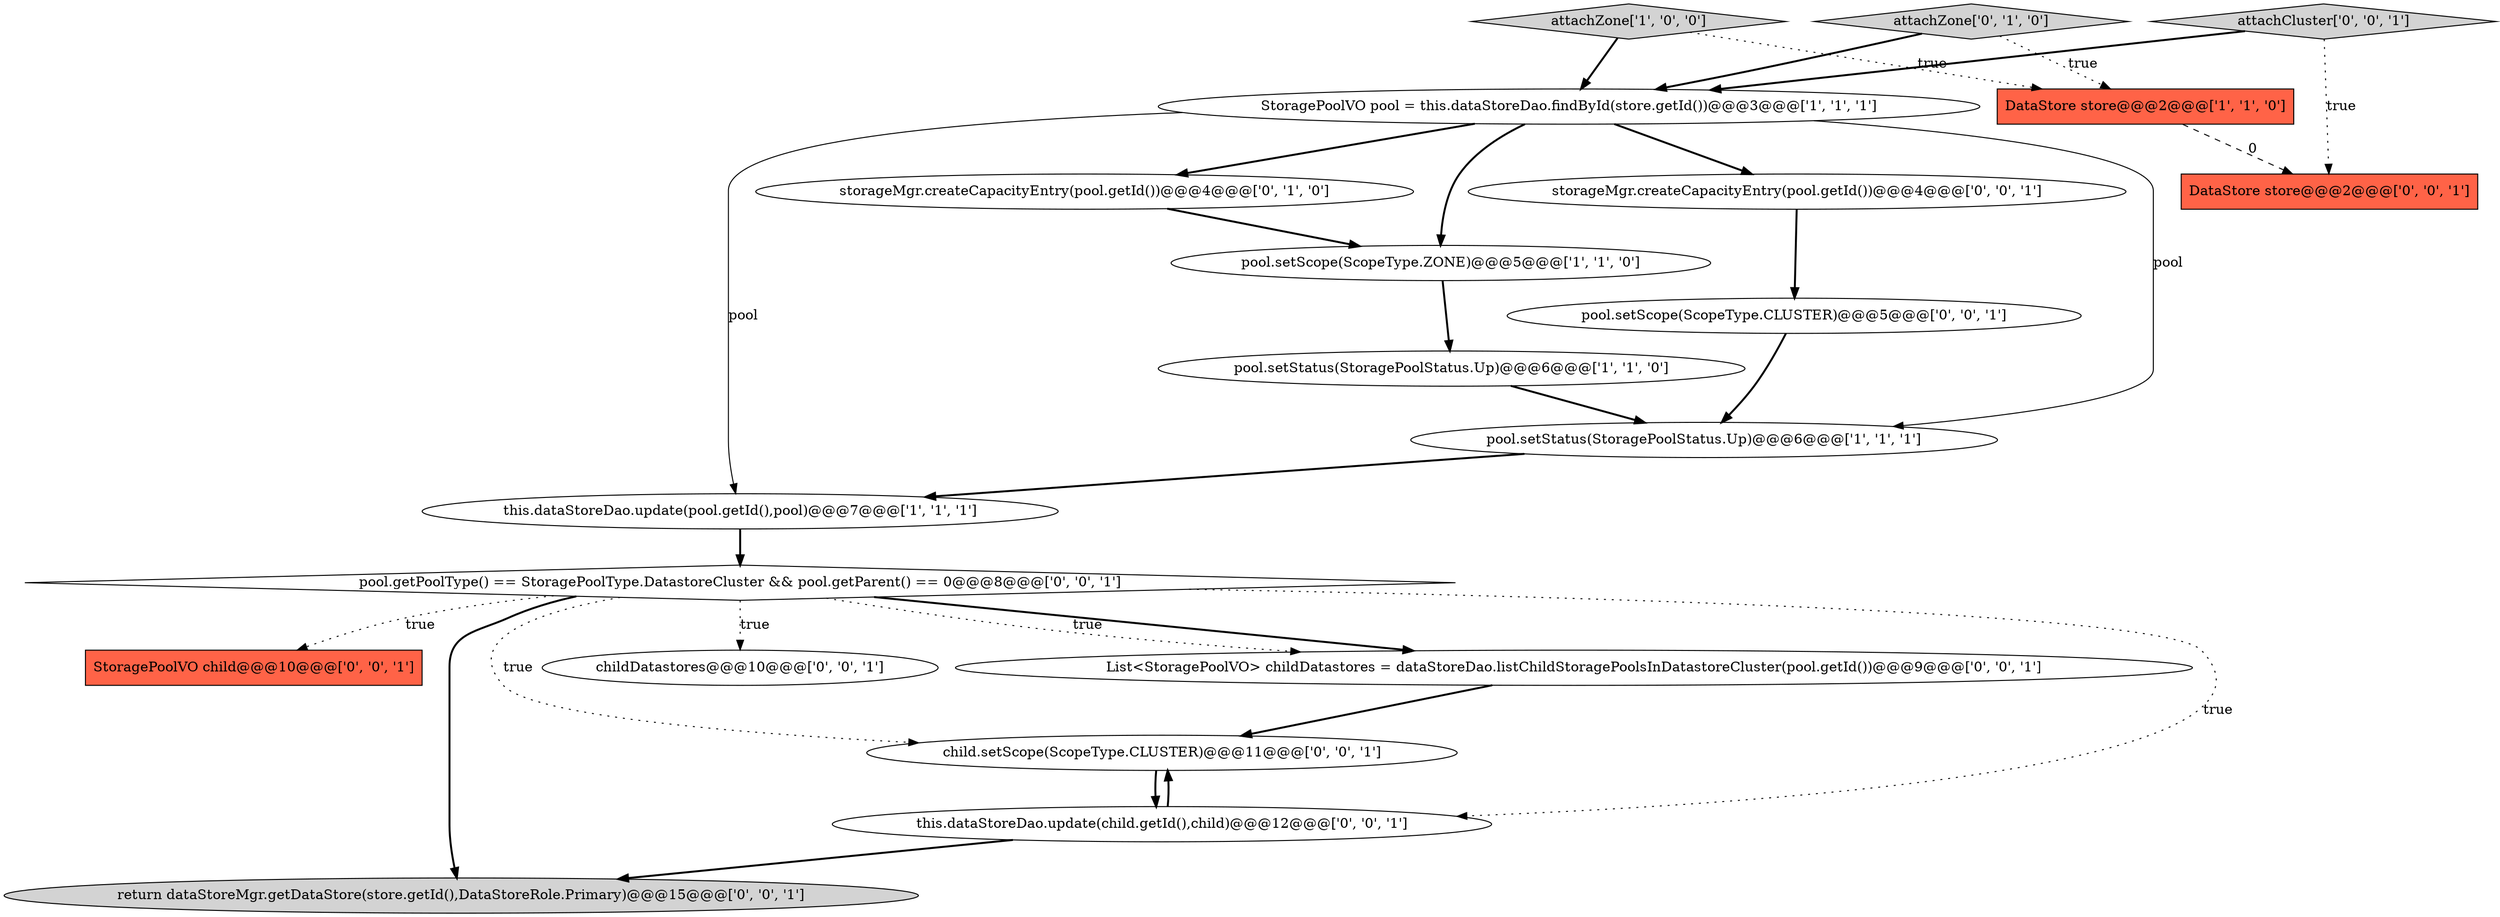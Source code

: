 digraph {
2 [style = filled, label = "this.dataStoreDao.update(pool.getId(),pool)@@@7@@@['1', '1', '1']", fillcolor = white, shape = ellipse image = "AAA0AAABBB1BBB"];
7 [style = filled, label = "attachZone['0', '1', '0']", fillcolor = lightgray, shape = diamond image = "AAA0AAABBB2BBB"];
16 [style = filled, label = "DataStore store@@@2@@@['0', '0', '1']", fillcolor = tomato, shape = box image = "AAA0AAABBB3BBB"];
6 [style = filled, label = "attachZone['1', '0', '0']", fillcolor = lightgray, shape = diamond image = "AAA0AAABBB1BBB"];
18 [style = filled, label = "StoragePoolVO child@@@10@@@['0', '0', '1']", fillcolor = tomato, shape = box image = "AAA0AAABBB3BBB"];
10 [style = filled, label = "pool.setScope(ScopeType.CLUSTER)@@@5@@@['0', '0', '1']", fillcolor = white, shape = ellipse image = "AAA0AAABBB3BBB"];
19 [style = filled, label = "List<StoragePoolVO> childDatastores = dataStoreDao.listChildStoragePoolsInDatastoreCluster(pool.getId())@@@9@@@['0', '0', '1']", fillcolor = white, shape = ellipse image = "AAA0AAABBB3BBB"];
14 [style = filled, label = "return dataStoreMgr.getDataStore(store.getId(),DataStoreRole.Primary)@@@15@@@['0', '0', '1']", fillcolor = lightgray, shape = ellipse image = "AAA0AAABBB3BBB"];
9 [style = filled, label = "attachCluster['0', '0', '1']", fillcolor = lightgray, shape = diamond image = "AAA0AAABBB3BBB"];
5 [style = filled, label = "pool.setStatus(StoragePoolStatus.Up)@@@6@@@['1', '1', '1']", fillcolor = white, shape = ellipse image = "AAA0AAABBB1BBB"];
12 [style = filled, label = "childDatastores@@@10@@@['0', '0', '1']", fillcolor = white, shape = ellipse image = "AAA0AAABBB3BBB"];
4 [style = filled, label = "DataStore store@@@2@@@['1', '1', '0']", fillcolor = tomato, shape = box image = "AAA0AAABBB1BBB"];
8 [style = filled, label = "storageMgr.createCapacityEntry(pool.getId())@@@4@@@['0', '1', '0']", fillcolor = white, shape = ellipse image = "AAA1AAABBB2BBB"];
15 [style = filled, label = "child.setScope(ScopeType.CLUSTER)@@@11@@@['0', '0', '1']", fillcolor = white, shape = ellipse image = "AAA0AAABBB3BBB"];
11 [style = filled, label = "storageMgr.createCapacityEntry(pool.getId())@@@4@@@['0', '0', '1']", fillcolor = white, shape = ellipse image = "AAA0AAABBB3BBB"];
17 [style = filled, label = "this.dataStoreDao.update(child.getId(),child)@@@12@@@['0', '0', '1']", fillcolor = white, shape = ellipse image = "AAA0AAABBB3BBB"];
1 [style = filled, label = "pool.setStatus(StoragePoolStatus.Up)@@@6@@@['1', '1', '0']", fillcolor = white, shape = ellipse image = "AAA0AAABBB1BBB"];
13 [style = filled, label = "pool.getPoolType() == StoragePoolType.DatastoreCluster && pool.getParent() == 0@@@8@@@['0', '0', '1']", fillcolor = white, shape = diamond image = "AAA0AAABBB3BBB"];
0 [style = filled, label = "StoragePoolVO pool = this.dataStoreDao.findById(store.getId())@@@3@@@['1', '1', '1']", fillcolor = white, shape = ellipse image = "AAA0AAABBB1BBB"];
3 [style = filled, label = "pool.setScope(ScopeType.ZONE)@@@5@@@['1', '1', '0']", fillcolor = white, shape = ellipse image = "AAA0AAABBB1BBB"];
5->2 [style = bold, label=""];
7->4 [style = dotted, label="true"];
13->19 [style = bold, label=""];
2->13 [style = bold, label=""];
6->0 [style = bold, label=""];
19->15 [style = bold, label=""];
4->16 [style = dashed, label="0"];
17->14 [style = bold, label=""];
0->3 [style = bold, label=""];
0->8 [style = bold, label=""];
9->0 [style = bold, label=""];
0->5 [style = solid, label="pool"];
13->17 [style = dotted, label="true"];
0->11 [style = bold, label=""];
8->3 [style = bold, label=""];
3->1 [style = bold, label=""];
6->4 [style = dotted, label="true"];
0->2 [style = solid, label="pool"];
11->10 [style = bold, label=""];
13->18 [style = dotted, label="true"];
17->15 [style = bold, label=""];
7->0 [style = bold, label=""];
13->19 [style = dotted, label="true"];
9->16 [style = dotted, label="true"];
13->15 [style = dotted, label="true"];
13->14 [style = bold, label=""];
13->12 [style = dotted, label="true"];
10->5 [style = bold, label=""];
1->5 [style = bold, label=""];
15->17 [style = bold, label=""];
}
